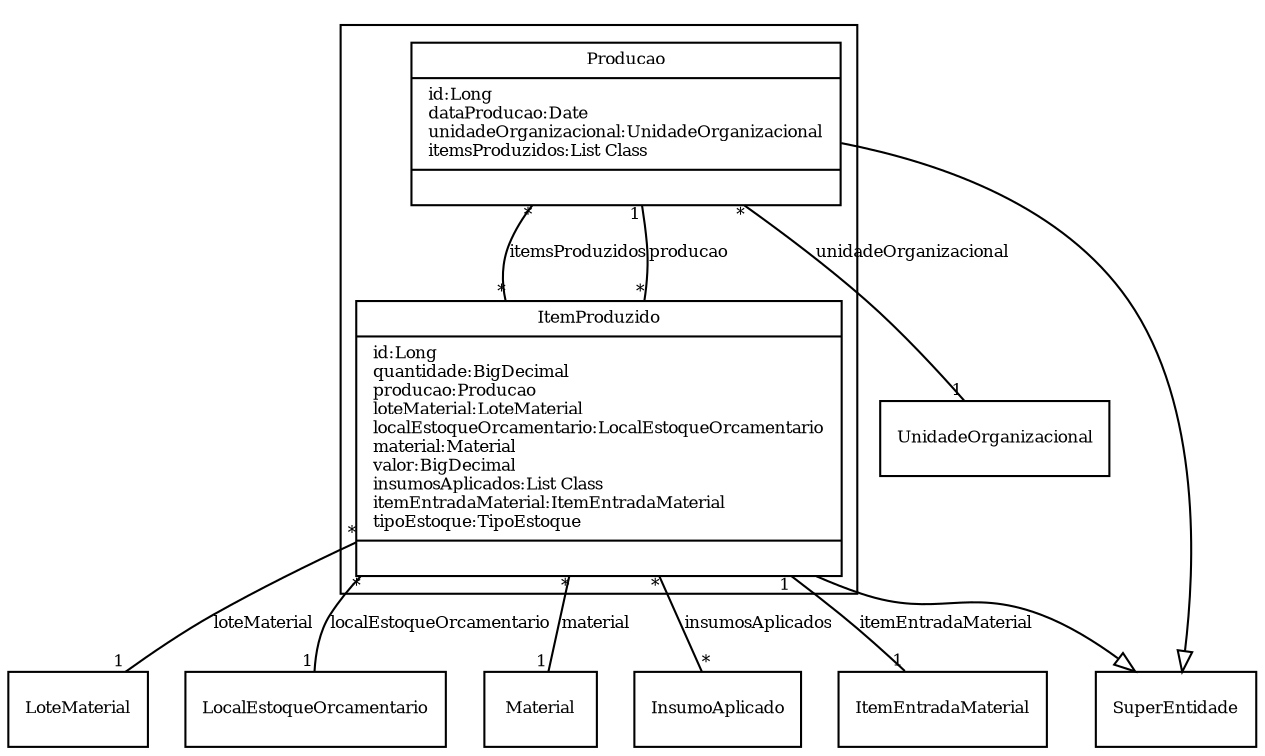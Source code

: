 digraph G{
fontname = "Times-Roman"
fontsize = 8

node [
        fontname = "Times-Roman"
        fontsize = 8
        shape = "record"
]

edge [
        fontname = "Times-Roman"
        fontsize = 8
]

subgraph clusterPRODUCAO_PROPRIA
{
Producao [label = "{Producao|id:Long\ldataProducao:Date\lunidadeOrganizacional:UnidadeOrganizacional\litemsProduzidos:List Class\l|\l}"]
ItemProduzido [label = "{ItemProduzido|id:Long\lquantidade:BigDecimal\lproducao:Producao\lloteMaterial:LoteMaterial\llocalEstoqueOrcamentario:LocalEstoqueOrcamentario\lmaterial:Material\lvalor:BigDecimal\linsumosAplicados:List Class\litemEntradaMaterial:ItemEntradaMaterial\ltipoEstoque:TipoEstoque\l|\l}"]
}
edge [arrowhead = "none" headlabel = "1" taillabel = "*"] Producao -> UnidadeOrganizacional [label = "unidadeOrganizacional"]
edge [arrowhead = "none" headlabel = "*" taillabel = "*"] Producao -> ItemProduzido [label = "itemsProduzidos"]
edge [ arrowhead = "empty" headlabel = "" taillabel = ""] Producao -> SuperEntidade
edge [arrowhead = "none" headlabel = "1" taillabel = "*"] ItemProduzido -> Producao [label = "producao"]
edge [arrowhead = "none" headlabel = "1" taillabel = "*"] ItemProduzido -> LoteMaterial [label = "loteMaterial"]
edge [arrowhead = "none" headlabel = "1" taillabel = "*"] ItemProduzido -> LocalEstoqueOrcamentario [label = "localEstoqueOrcamentario"]
edge [arrowhead = "none" headlabel = "1" taillabel = "*"] ItemProduzido -> Material [label = "material"]
edge [arrowhead = "none" headlabel = "*" taillabel = "*"] ItemProduzido -> InsumoAplicado [label = "insumosAplicados"]
edge [arrowhead = "none" headlabel = "1" taillabel = "1"] ItemProduzido -> ItemEntradaMaterial [label = "itemEntradaMaterial"]
edge [ arrowhead = "empty" headlabel = "" taillabel = ""] ItemProduzido -> SuperEntidade
}
